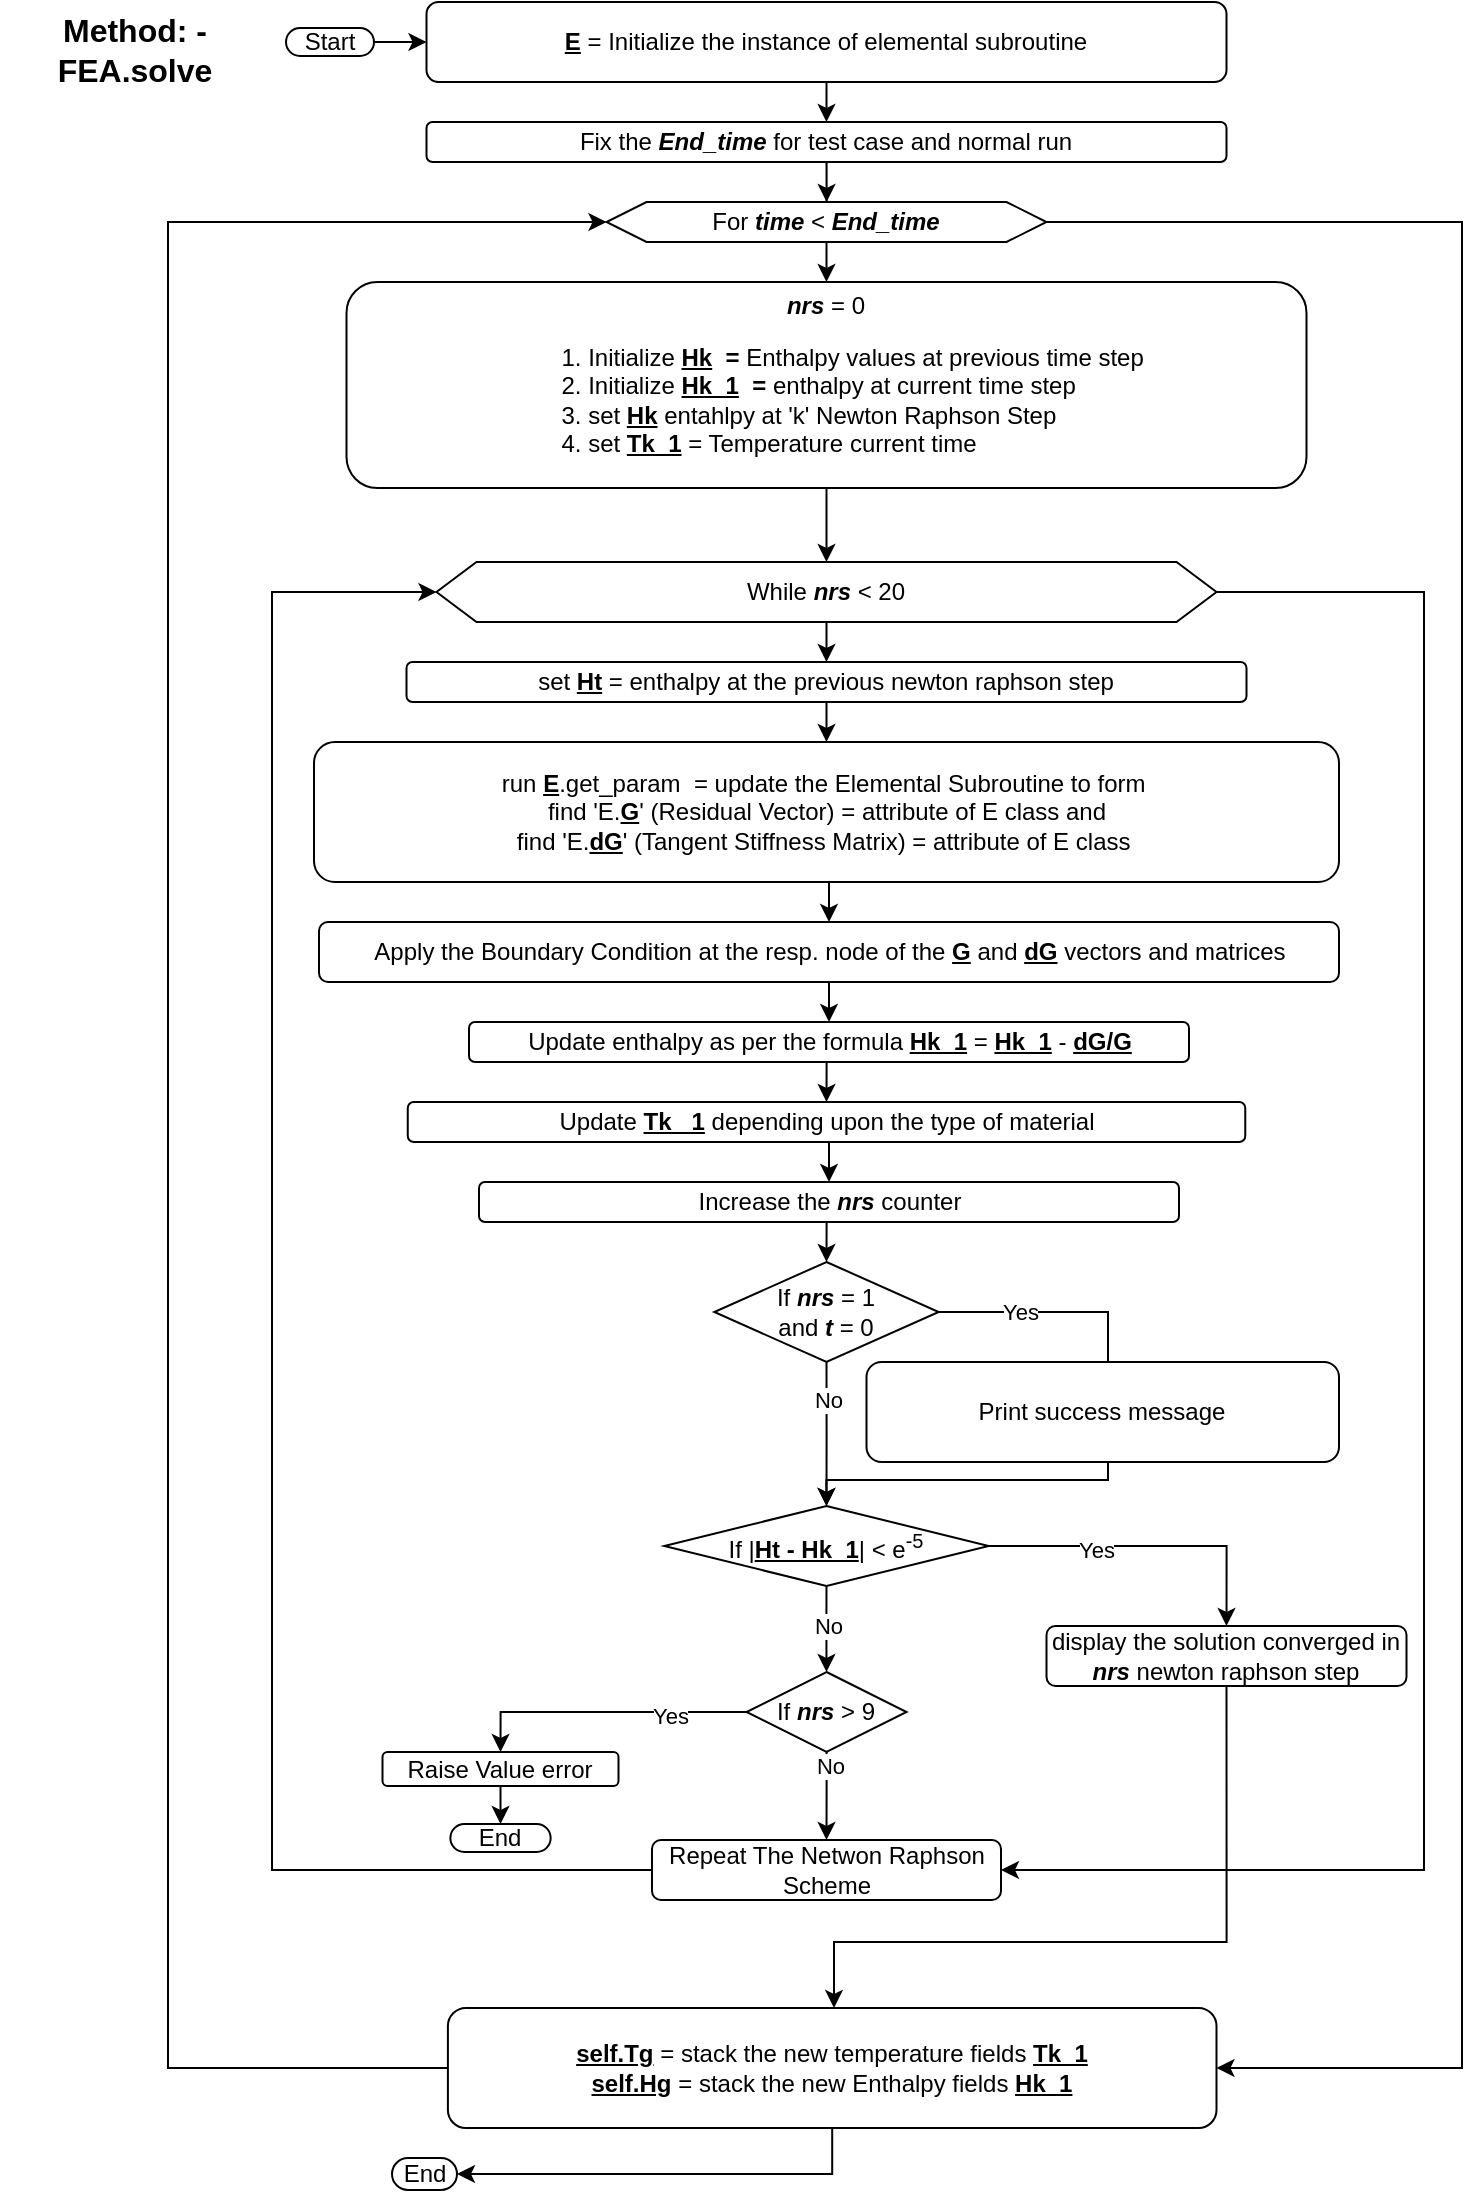 <mxfile version="22.0.2" type="github">
  <diagram name="Page-1" id="D3Ey8p9wxDZOqgnlG4tk">
    <mxGraphModel dx="1434" dy="760" grid="0" gridSize="10" guides="1" tooltips="1" connect="1" arrows="1" fold="1" page="1" pageScale="1" pageWidth="827" pageHeight="1169" math="0" shadow="0">
      <root>
        <mxCell id="0" />
        <mxCell id="1" parent="0" />
        <mxCell id="k1HMzf10UT7rga_kBx_9-90" style="edgeStyle=orthogonalEdgeStyle;rounded=0;orthogonalLoop=1;jettySize=auto;html=1;exitX=1;exitY=0.5;exitDx=0;exitDy=0;entryX=0;entryY=0.5;entryDx=0;entryDy=0;" parent="1" source="k1HMzf10UT7rga_kBx_9-1" target="k1HMzf10UT7rga_kBx_9-3" edge="1">
          <mxGeometry relative="1" as="geometry" />
        </mxCell>
        <mxCell id="k1HMzf10UT7rga_kBx_9-1" value="Start" style="rounded=1;whiteSpace=wrap;html=1;arcSize=50;" parent="1" vertex="1">
          <mxGeometry x="170" y="51" width="44" height="14" as="geometry" />
        </mxCell>
        <mxCell id="k1HMzf10UT7rga_kBx_9-2" value="End" style="rounded=1;whiteSpace=wrap;html=1;arcSize=50;" parent="1" vertex="1">
          <mxGeometry x="223" y="1116" width="32.5" height="16" as="geometry" />
        </mxCell>
        <mxCell id="k1HMzf10UT7rga_kBx_9-5" style="edgeStyle=orthogonalEdgeStyle;rounded=0;orthogonalLoop=1;jettySize=auto;html=1;exitX=0.5;exitY=1;exitDx=0;exitDy=0;entryX=0.5;entryY=0;entryDx=0;entryDy=0;" parent="1" source="k1HMzf10UT7rga_kBx_9-3" target="k1HMzf10UT7rga_kBx_9-4" edge="1">
          <mxGeometry relative="1" as="geometry" />
        </mxCell>
        <mxCell id="k1HMzf10UT7rga_kBx_9-3" value="&lt;b&gt;&lt;u&gt;E&lt;/u&gt;&lt;/b&gt; = Initialize the instance of elemental subroutine" style="rounded=1;whiteSpace=wrap;html=1;" parent="1" vertex="1">
          <mxGeometry x="240.25" y="38" width="400" height="40" as="geometry" />
        </mxCell>
        <mxCell id="k1HMzf10UT7rga_kBx_9-7" style="edgeStyle=orthogonalEdgeStyle;rounded=0;orthogonalLoop=1;jettySize=auto;html=1;exitX=0.5;exitY=1;exitDx=0;exitDy=0;" parent="1" source="k1HMzf10UT7rga_kBx_9-4" target="k1HMzf10UT7rga_kBx_9-6" edge="1">
          <mxGeometry relative="1" as="geometry" />
        </mxCell>
        <mxCell id="k1HMzf10UT7rga_kBx_9-4" value="Fix the &lt;b&gt;&lt;i&gt;End_time&lt;/i&gt;&lt;/b&gt; for test case and normal run" style="rounded=1;whiteSpace=wrap;html=1;" parent="1" vertex="1">
          <mxGeometry x="240.25" y="98" width="400" height="20" as="geometry" />
        </mxCell>
        <mxCell id="k1HMzf10UT7rga_kBx_9-9" style="edgeStyle=orthogonalEdgeStyle;rounded=0;orthogonalLoop=1;jettySize=auto;html=1;exitX=0.5;exitY=1;exitDx=0;exitDy=0;entryX=0.5;entryY=0;entryDx=0;entryDy=0;" parent="1" source="k1HMzf10UT7rga_kBx_9-6" target="k1HMzf10UT7rga_kBx_9-8" edge="1">
          <mxGeometry relative="1" as="geometry" />
        </mxCell>
        <mxCell id="k1HMzf10UT7rga_kBx_9-84" style="edgeStyle=orthogonalEdgeStyle;rounded=0;orthogonalLoop=1;jettySize=auto;html=1;exitX=1;exitY=0.5;exitDx=0;exitDy=0;entryX=1;entryY=0.5;entryDx=0;entryDy=0;" parent="1" source="k1HMzf10UT7rga_kBx_9-6" target="k1HMzf10UT7rga_kBx_9-81" edge="1">
          <mxGeometry relative="1" as="geometry">
            <Array as="points">
              <mxPoint x="758" y="148" />
              <mxPoint x="758" y="1071" />
            </Array>
          </mxGeometry>
        </mxCell>
        <mxCell id="k1HMzf10UT7rga_kBx_9-6" value="For &lt;b&gt;&lt;i&gt;time &lt;/i&gt;&lt;/b&gt;&amp;lt; &lt;b&gt;&lt;i&gt;End_time&lt;/i&gt;&lt;/b&gt;" style="shape=hexagon;perimeter=hexagonPerimeter2;whiteSpace=wrap;html=1;fixedSize=1;" parent="1" vertex="1">
          <mxGeometry x="330.25" y="138" width="220" height="20" as="geometry" />
        </mxCell>
        <mxCell id="k1HMzf10UT7rga_kBx_9-11" style="edgeStyle=orthogonalEdgeStyle;rounded=0;orthogonalLoop=1;jettySize=auto;html=1;exitX=0.5;exitY=1;exitDx=0;exitDy=0;entryX=0.5;entryY=0;entryDx=0;entryDy=0;" parent="1" source="k1HMzf10UT7rga_kBx_9-8" target="k1HMzf10UT7rga_kBx_9-10" edge="1">
          <mxGeometry relative="1" as="geometry" />
        </mxCell>
        <mxCell id="k1HMzf10UT7rga_kBx_9-8" value="&lt;div style=&quot;&quot;&gt;&lt;span style=&quot;background-color: initial;&quot;&gt;&lt;b&gt;&lt;i&gt;nrs&lt;/i&gt;&lt;/b&gt; = 0&lt;/span&gt;&lt;br&gt;&lt;ol&gt;&lt;li style=&quot;text-align: left;&quot;&gt;&lt;span style=&quot;background-color: initial;&quot;&gt;Initialize&amp;nbsp;&lt;u style=&quot;font-weight: bold;&quot;&gt;Hk&lt;/u&gt;&lt;b&gt;&amp;nbsp; =&amp;nbsp;&lt;/b&gt;Enthalpy values at previous time step&lt;/span&gt;&lt;/li&gt;&lt;li style=&quot;text-align: left;&quot;&gt;Initialize&amp;nbsp;&lt;b style=&quot;background-color: initial; text-decoration-line: underline;&quot;&gt;Hk_1&lt;/b&gt;&lt;b style=&quot;background-color: initial;&quot;&gt;&amp;nbsp; =&amp;nbsp;&lt;/b&gt;&lt;span style=&quot;background-color: initial;&quot;&gt;enthalpy at current time step&lt;/span&gt;&lt;/li&gt;&lt;li style=&quot;text-align: left;&quot;&gt;set &lt;u style=&quot;background-color: initial; font-weight: bold;&quot;&gt;Hk&lt;/u&gt;&lt;span style=&quot;background-color: initial;&quot;&gt;&amp;nbsp;entahlpy at &#39;k&#39; Newton Raphson Step&lt;/span&gt;&lt;/li&gt;&lt;li style=&quot;text-align: left;&quot;&gt;set &lt;b style=&quot;text-decoration-line: underline;&quot;&gt;Tk_1&lt;/b&gt;&lt;span style=&quot;background-color: initial;&quot;&gt; = Temperature current time&amp;nbsp;&lt;/span&gt;&lt;/li&gt;&lt;/ol&gt;&lt;/div&gt;" style="rounded=1;whiteSpace=wrap;html=1;align=center;" parent="1" vertex="1">
          <mxGeometry x="200.25" y="178" width="480" height="103" as="geometry" />
        </mxCell>
        <mxCell id="k1HMzf10UT7rga_kBx_9-13" style="edgeStyle=orthogonalEdgeStyle;rounded=0;orthogonalLoop=1;jettySize=auto;html=1;exitX=0.5;exitY=1;exitDx=0;exitDy=0;entryX=0.5;entryY=0;entryDx=0;entryDy=0;" parent="1" source="k1HMzf10UT7rga_kBx_9-10" target="k1HMzf10UT7rga_kBx_9-12" edge="1">
          <mxGeometry relative="1" as="geometry" />
        </mxCell>
        <mxCell id="vaHdqAgPK7z6LxYDH7Z_-32" style="edgeStyle=orthogonalEdgeStyle;rounded=0;orthogonalLoop=1;jettySize=auto;html=1;exitX=1;exitY=0.5;exitDx=0;exitDy=0;entryX=1;entryY=0.5;entryDx=0;entryDy=0;" parent="1" source="k1HMzf10UT7rga_kBx_9-10" target="vaHdqAgPK7z6LxYDH7Z_-29" edge="1">
          <mxGeometry relative="1" as="geometry">
            <Array as="points">
              <mxPoint x="739" y="333" />
              <mxPoint x="739" y="972" />
            </Array>
          </mxGeometry>
        </mxCell>
        <mxCell id="k1HMzf10UT7rga_kBx_9-10" value="While &lt;b&gt;&lt;i&gt;nrs&lt;/i&gt;&lt;/b&gt; &amp;lt; 20" style="shape=hexagon;perimeter=hexagonPerimeter2;whiteSpace=wrap;html=1;fixedSize=1;" parent="1" vertex="1">
          <mxGeometry x="245.25" y="318" width="390" height="30" as="geometry" />
        </mxCell>
        <mxCell id="k1HMzf10UT7rga_kBx_9-15" style="edgeStyle=orthogonalEdgeStyle;rounded=0;orthogonalLoop=1;jettySize=auto;html=1;exitX=0.5;exitY=1;exitDx=0;exitDy=0;entryX=0.5;entryY=0;entryDx=0;entryDy=0;" parent="1" source="k1HMzf10UT7rga_kBx_9-12" target="k1HMzf10UT7rga_kBx_9-14" edge="1">
          <mxGeometry relative="1" as="geometry" />
        </mxCell>
        <mxCell id="k1HMzf10UT7rga_kBx_9-12" value="set &lt;b style=&quot;text-decoration-line: underline;&quot;&gt;Ht&lt;/b&gt; = enthalpy at the previous newton raphson step" style="rounded=1;whiteSpace=wrap;html=1;" parent="1" vertex="1">
          <mxGeometry x="230.25" y="368" width="420" height="20" as="geometry" />
        </mxCell>
        <mxCell id="k1HMzf10UT7rga_kBx_9-17" style="edgeStyle=orthogonalEdgeStyle;rounded=0;orthogonalLoop=1;jettySize=auto;html=1;exitX=0.5;exitY=1;exitDx=0;exitDy=0;entryX=0.5;entryY=0;entryDx=0;entryDy=0;" parent="1" source="k1HMzf10UT7rga_kBx_9-14" target="k1HMzf10UT7rga_kBx_9-16" edge="1">
          <mxGeometry relative="1" as="geometry" />
        </mxCell>
        <mxCell id="k1HMzf10UT7rga_kBx_9-14" value="run &lt;b style=&quot;text-decoration-line: underline;&quot;&gt;E&lt;/b&gt;.get_param&amp;nbsp; = update the Elemental Subroutine to form&amp;nbsp;&lt;br&gt;find &#39;E.&lt;b style=&quot;border-color: var(--border-color);&quot;&gt;&lt;u style=&quot;border-color: var(--border-color);&quot;&gt;G&lt;/u&gt;&lt;/b&gt;&#39; (Residual Vector) = attribute of E class and&lt;br&gt;find &#39;E.&lt;b style=&quot;border-color: var(--border-color);&quot;&gt;&lt;u style=&quot;border-color: var(--border-color);&quot;&gt;dG&lt;/u&gt;&lt;/b&gt;&#39; (Tangent Stiffness Matrix) = attribute of E class&amp;nbsp;" style="rounded=1;whiteSpace=wrap;html=1;" parent="1" vertex="1">
          <mxGeometry x="184" y="408" width="512.5" height="70" as="geometry" />
        </mxCell>
        <mxCell id="k1HMzf10UT7rga_kBx_9-19" style="edgeStyle=orthogonalEdgeStyle;rounded=0;orthogonalLoop=1;jettySize=auto;html=1;exitX=0.5;exitY=1;exitDx=0;exitDy=0;entryX=0.5;entryY=0;entryDx=0;entryDy=0;" parent="1" source="k1HMzf10UT7rga_kBx_9-16" target="k1HMzf10UT7rga_kBx_9-18" edge="1">
          <mxGeometry relative="1" as="geometry" />
        </mxCell>
        <mxCell id="k1HMzf10UT7rga_kBx_9-16" value="Apply the Boundary Condition at the resp. node of the &lt;b&gt;&lt;u&gt;G&lt;/u&gt;&lt;/b&gt; and &lt;u&gt;&lt;b&gt;dG&lt;/b&gt;&lt;/u&gt; vectors and matrices" style="rounded=1;whiteSpace=wrap;html=1;" parent="1" vertex="1">
          <mxGeometry x="186.5" y="498" width="510" height="30" as="geometry" />
        </mxCell>
        <mxCell id="k1HMzf10UT7rga_kBx_9-22" style="edgeStyle=orthogonalEdgeStyle;rounded=0;orthogonalLoop=1;jettySize=auto;html=1;exitX=0.5;exitY=1;exitDx=0;exitDy=0;entryX=0.5;entryY=0;entryDx=0;entryDy=0;" parent="1" source="k1HMzf10UT7rga_kBx_9-18" target="k1HMzf10UT7rga_kBx_9-20" edge="1">
          <mxGeometry relative="1" as="geometry" />
        </mxCell>
        <mxCell id="k1HMzf10UT7rga_kBx_9-18" value="Update enthalpy as per the formula &lt;b&gt;&lt;u&gt;Hk_1&lt;/u&gt;&lt;/b&gt; = &lt;b&gt;&lt;u&gt;Hk_1&lt;/u&gt;&lt;/b&gt; - &lt;b&gt;&lt;u&gt;dG/G&lt;/u&gt;&lt;/b&gt;" style="rounded=1;whiteSpace=wrap;html=1;" parent="1" vertex="1">
          <mxGeometry x="261.5" y="548" width="360" height="20" as="geometry" />
        </mxCell>
        <mxCell id="k1HMzf10UT7rga_kBx_9-24" style="edgeStyle=orthogonalEdgeStyle;rounded=0;orthogonalLoop=1;jettySize=auto;html=1;exitX=0.5;exitY=1;exitDx=0;exitDy=0;entryX=0.5;entryY=0;entryDx=0;entryDy=0;" parent="1" source="k1HMzf10UT7rga_kBx_9-20" target="k1HMzf10UT7rga_kBx_9-23" edge="1">
          <mxGeometry relative="1" as="geometry" />
        </mxCell>
        <mxCell id="k1HMzf10UT7rga_kBx_9-20" value="Update &lt;b&gt;&lt;u&gt;Tk _1&lt;/u&gt;&lt;/b&gt; depending upon the type of material" style="rounded=1;whiteSpace=wrap;html=1;" parent="1" vertex="1">
          <mxGeometry x="230.88" y="588" width="418.75" height="20" as="geometry" />
        </mxCell>
        <mxCell id="k1HMzf10UT7rga_kBx_9-30" style="edgeStyle=orthogonalEdgeStyle;rounded=0;orthogonalLoop=1;jettySize=auto;html=1;exitX=0.5;exitY=1;exitDx=0;exitDy=0;entryX=0.5;entryY=0;entryDx=0;entryDy=0;" parent="1" source="k1HMzf10UT7rga_kBx_9-23" target="k1HMzf10UT7rga_kBx_9-25" edge="1">
          <mxGeometry relative="1" as="geometry" />
        </mxCell>
        <mxCell id="k1HMzf10UT7rga_kBx_9-23" value="Increase the &lt;b&gt;&lt;i&gt;nrs&lt;/i&gt;&lt;/b&gt; counter" style="rounded=1;whiteSpace=wrap;html=1;" parent="1" vertex="1">
          <mxGeometry x="266.5" y="628" width="350" height="20" as="geometry" />
        </mxCell>
        <mxCell id="k1HMzf10UT7rga_kBx_9-33" style="edgeStyle=orthogonalEdgeStyle;rounded=0;orthogonalLoop=1;jettySize=auto;html=1;exitX=0.5;exitY=1;exitDx=0;exitDy=0;entryX=0.5;entryY=0;entryDx=0;entryDy=0;" parent="1" source="k1HMzf10UT7rga_kBx_9-25" target="k1HMzf10UT7rga_kBx_9-26" edge="1">
          <mxGeometry relative="1" as="geometry">
            <mxPoint x="442.255" y="739" as="targetPoint" />
          </mxGeometry>
        </mxCell>
        <mxCell id="k1HMzf10UT7rga_kBx_9-34" value="No" style="edgeLabel;html=1;align=center;verticalAlign=middle;resizable=0;points=[];" parent="k1HMzf10UT7rga_kBx_9-33" vertex="1" connectable="0">
          <mxGeometry x="-0.6" y="1" relative="1" as="geometry">
            <mxPoint x="-1" y="4" as="offset" />
          </mxGeometry>
        </mxCell>
        <mxCell id="k1HMzf10UT7rga_kBx_9-35" style="edgeStyle=orthogonalEdgeStyle;rounded=0;orthogonalLoop=1;jettySize=auto;html=1;exitX=1;exitY=0.5;exitDx=0;exitDy=0;entryX=0.5;entryY=0;entryDx=0;entryDy=0;" parent="1" source="k1HMzf10UT7rga_kBx_9-25" target="k1HMzf10UT7rga_kBx_9-26" edge="1">
          <mxGeometry relative="1" as="geometry">
            <mxPoint x="477.1" y="674" as="sourcePoint" />
            <mxPoint x="421.005" y="819" as="targetPoint" />
            <Array as="points">
              <mxPoint x="581" y="693" />
              <mxPoint x="581" y="777" />
              <mxPoint x="440" y="777" />
            </Array>
          </mxGeometry>
        </mxCell>
        <mxCell id="k1HMzf10UT7rga_kBx_9-36" value="Yes" style="edgeLabel;html=1;align=center;verticalAlign=middle;resizable=0;points=[];" parent="k1HMzf10UT7rga_kBx_9-35" vertex="1" connectable="0">
          <mxGeometry x="-0.67" y="-2" relative="1" as="geometry">
            <mxPoint x="-13" y="-2" as="offset" />
          </mxGeometry>
        </mxCell>
        <mxCell id="k1HMzf10UT7rga_kBx_9-25" value="If &lt;b&gt;&lt;i&gt;nrs&lt;/i&gt;&lt;/b&gt; = 1 &lt;br&gt;and &lt;b&gt;&lt;i&gt;t&lt;/i&gt;&lt;/b&gt; = 0" style="rhombus;whiteSpace=wrap;html=1;" parent="1" vertex="1">
          <mxGeometry x="384.15" y="668" width="112.2" height="50" as="geometry" />
        </mxCell>
        <mxCell id="vaHdqAgPK7z6LxYDH7Z_-16" style="edgeStyle=orthogonalEdgeStyle;rounded=0;orthogonalLoop=1;jettySize=auto;html=1;exitX=0.5;exitY=1;exitDx=0;exitDy=0;entryX=0.5;entryY=0;entryDx=0;entryDy=0;" parent="1" source="k1HMzf10UT7rga_kBx_9-26" target="k1HMzf10UT7rga_kBx_9-27" edge="1">
          <mxGeometry relative="1" as="geometry" />
        </mxCell>
        <mxCell id="vaHdqAgPK7z6LxYDH7Z_-17" value="No" style="edgeLabel;html=1;align=center;verticalAlign=middle;resizable=0;points=[];" parent="vaHdqAgPK7z6LxYDH7Z_-16" vertex="1" connectable="0">
          <mxGeometry x="-0.09" y="1" relative="1" as="geometry">
            <mxPoint as="offset" />
          </mxGeometry>
        </mxCell>
        <mxCell id="vaHdqAgPK7z6LxYDH7Z_-22" style="edgeStyle=orthogonalEdgeStyle;rounded=0;orthogonalLoop=1;jettySize=auto;html=1;exitX=1;exitY=0.5;exitDx=0;exitDy=0;entryX=0.5;entryY=0;entryDx=0;entryDy=0;" parent="1" source="k1HMzf10UT7rga_kBx_9-26" target="k1HMzf10UT7rga_kBx_9-37" edge="1">
          <mxGeometry relative="1" as="geometry" />
        </mxCell>
        <mxCell id="vaHdqAgPK7z6LxYDH7Z_-23" value="Yes" style="edgeLabel;html=1;align=center;verticalAlign=middle;resizable=0;points=[];" parent="vaHdqAgPK7z6LxYDH7Z_-22" vertex="1" connectable="0">
          <mxGeometry x="-0.327" y="-2" relative="1" as="geometry">
            <mxPoint as="offset" />
          </mxGeometry>
        </mxCell>
        <mxCell id="k1HMzf10UT7rga_kBx_9-26" value="If |&lt;b&gt;&lt;u&gt;Ht - Hk_1&lt;/u&gt;&lt;/b&gt;| &amp;lt; e&lt;sup&gt;-5&lt;/sup&gt;" style="rhombus;whiteSpace=wrap;html=1;" parent="1" vertex="1">
          <mxGeometry x="359.15" y="790" width="162.19" height="40" as="geometry" />
        </mxCell>
        <mxCell id="k1HMzf10UT7rga_kBx_9-69" style="edgeStyle=orthogonalEdgeStyle;rounded=0;orthogonalLoop=1;jettySize=auto;html=1;exitX=0;exitY=0.5;exitDx=0;exitDy=0;entryX=0.5;entryY=0;entryDx=0;entryDy=0;" parent="1" source="k1HMzf10UT7rga_kBx_9-27" target="k1HMzf10UT7rga_kBx_9-49" edge="1">
          <mxGeometry relative="1" as="geometry" />
        </mxCell>
        <mxCell id="k1HMzf10UT7rga_kBx_9-70" value="Yes" style="edgeLabel;html=1;align=center;verticalAlign=middle;resizable=0;points=[];" parent="k1HMzf10UT7rga_kBx_9-69" vertex="1" connectable="0">
          <mxGeometry x="-0.451" y="2" relative="1" as="geometry">
            <mxPoint as="offset" />
          </mxGeometry>
        </mxCell>
        <mxCell id="vaHdqAgPK7z6LxYDH7Z_-30" value="" style="edgeStyle=orthogonalEdgeStyle;rounded=0;orthogonalLoop=1;jettySize=auto;html=1;" parent="1" source="k1HMzf10UT7rga_kBx_9-27" target="vaHdqAgPK7z6LxYDH7Z_-29" edge="1">
          <mxGeometry relative="1" as="geometry" />
        </mxCell>
        <mxCell id="vaHdqAgPK7z6LxYDH7Z_-31" value="No" style="edgeLabel;html=1;align=center;verticalAlign=middle;resizable=0;points=[];" parent="vaHdqAgPK7z6LxYDH7Z_-30" vertex="1" connectable="0">
          <mxGeometry x="-0.671" y="1" relative="1" as="geometry">
            <mxPoint as="offset" />
          </mxGeometry>
        </mxCell>
        <mxCell id="k1HMzf10UT7rga_kBx_9-27" value="If &lt;b&gt;&lt;i&gt;nrs&lt;/i&gt;&lt;/b&gt; &amp;gt; 9" style="rhombus;whiteSpace=wrap;html=1;" parent="1" vertex="1">
          <mxGeometry x="400.26" y="873" width="80" height="40" as="geometry" />
        </mxCell>
        <mxCell id="vaHdqAgPK7z6LxYDH7Z_-24" style="edgeStyle=orthogonalEdgeStyle;rounded=0;orthogonalLoop=1;jettySize=auto;html=1;exitX=0.5;exitY=1;exitDx=0;exitDy=0;" parent="1" source="k1HMzf10UT7rga_kBx_9-37" target="k1HMzf10UT7rga_kBx_9-81" edge="1">
          <mxGeometry relative="1" as="geometry">
            <Array as="points">
              <mxPoint x="640" y="1008" />
              <mxPoint x="444" y="1008" />
            </Array>
          </mxGeometry>
        </mxCell>
        <mxCell id="k1HMzf10UT7rga_kBx_9-37" value="display the solution converged in &lt;b&gt;&lt;i&gt;nrs&lt;/i&gt;&lt;/b&gt; newton raphson step" style="rounded=1;whiteSpace=wrap;html=1;" parent="1" vertex="1">
          <mxGeometry x="550.25" y="850" width="180" height="30" as="geometry" />
        </mxCell>
        <mxCell id="vaHdqAgPK7z6LxYDH7Z_-19" style="edgeStyle=orthogonalEdgeStyle;rounded=0;orthogonalLoop=1;jettySize=auto;html=1;exitX=0.5;exitY=1;exitDx=0;exitDy=0;entryX=0.5;entryY=0;entryDx=0;entryDy=0;" parent="1" source="k1HMzf10UT7rga_kBx_9-49" target="vaHdqAgPK7z6LxYDH7Z_-18" edge="1">
          <mxGeometry relative="1" as="geometry" />
        </mxCell>
        <mxCell id="k1HMzf10UT7rga_kBx_9-49" value="Raise Value error" style="rounded=1;whiteSpace=wrap;html=1;" parent="1" vertex="1">
          <mxGeometry x="218.25" y="913" width="118" height="17" as="geometry" />
        </mxCell>
        <mxCell id="k1HMzf10UT7rga_kBx_9-67" value="Print success message" style="rounded=1;whiteSpace=wrap;html=1;" parent="1" vertex="1">
          <mxGeometry x="460.25" y="718" width="236.25" height="50" as="geometry" />
        </mxCell>
        <mxCell id="k1HMzf10UT7rga_kBx_9-85" style="edgeStyle=orthogonalEdgeStyle;rounded=0;orthogonalLoop=1;jettySize=auto;html=1;exitX=0;exitY=0.5;exitDx=0;exitDy=0;entryX=0;entryY=0.5;entryDx=0;entryDy=0;" parent="1" source="k1HMzf10UT7rga_kBx_9-81" target="k1HMzf10UT7rga_kBx_9-6" edge="1">
          <mxGeometry relative="1" as="geometry">
            <Array as="points">
              <mxPoint x="111" y="1071" />
              <mxPoint x="111" y="148" />
            </Array>
          </mxGeometry>
        </mxCell>
        <mxCell id="vaHdqAgPK7z6LxYDH7Z_-34" style="edgeStyle=orthogonalEdgeStyle;rounded=0;orthogonalLoop=1;jettySize=auto;html=1;exitX=0.5;exitY=1;exitDx=0;exitDy=0;entryX=1;entryY=0.5;entryDx=0;entryDy=0;" parent="1" source="k1HMzf10UT7rga_kBx_9-81" target="k1HMzf10UT7rga_kBx_9-2" edge="1">
          <mxGeometry relative="1" as="geometry" />
        </mxCell>
        <mxCell id="k1HMzf10UT7rga_kBx_9-81" value="&lt;b&gt;&lt;u&gt;self.Tg&lt;/u&gt;&lt;/b&gt; = stack the new temperature fields &lt;b&gt;&lt;u&gt;Tk_1&lt;/u&gt;&lt;/b&gt;&lt;br&gt;&lt;b&gt;&lt;u&gt;self.Hg&lt;/u&gt;&lt;/b&gt; = stack the new Enthalpy fields &lt;b&gt;&lt;u&gt;Hk_1&lt;/u&gt;&lt;/b&gt;" style="whiteSpace=wrap;html=1;rounded=1;" parent="1" vertex="1">
          <mxGeometry x="250.95" y="1041" width="384.3" height="60" as="geometry" />
        </mxCell>
        <mxCell id="vaHdqAgPK7z6LxYDH7Z_-18" value="End" style="rounded=1;whiteSpace=wrap;html=1;arcSize=50;" parent="1" vertex="1">
          <mxGeometry x="252.18" y="949" width="50.15" height="14" as="geometry" />
        </mxCell>
        <mxCell id="vaHdqAgPK7z6LxYDH7Z_-33" style="edgeStyle=orthogonalEdgeStyle;rounded=0;orthogonalLoop=1;jettySize=auto;html=1;entryX=0;entryY=0.5;entryDx=0;entryDy=0;" parent="1" source="vaHdqAgPK7z6LxYDH7Z_-29" target="k1HMzf10UT7rga_kBx_9-10" edge="1">
          <mxGeometry relative="1" as="geometry">
            <mxPoint x="163" y="304" as="targetPoint" />
            <Array as="points">
              <mxPoint x="163" y="972" />
              <mxPoint x="163" y="333" />
            </Array>
          </mxGeometry>
        </mxCell>
        <mxCell id="vaHdqAgPK7z6LxYDH7Z_-29" value="Repeat The Netwon Raphson Scheme" style="rounded=1;whiteSpace=wrap;html=1;" parent="1" vertex="1">
          <mxGeometry x="352.99" y="957" width="174.51" height="30" as="geometry" />
        </mxCell>
        <mxCell id="4dQ0Qz-nJzt01-H0Ri-j-1" value="&lt;b&gt;&lt;font style=&quot;font-size: 16px;&quot;&gt;Method: - FEA.solve&lt;/font&gt;&lt;/b&gt;" style="text;html=1;strokeColor=none;fillColor=none;align=center;verticalAlign=middle;whiteSpace=wrap;rounded=0;" parent="1" vertex="1">
          <mxGeometry x="27" y="43" width="135" height="37" as="geometry" />
        </mxCell>
      </root>
    </mxGraphModel>
  </diagram>
</mxfile>
